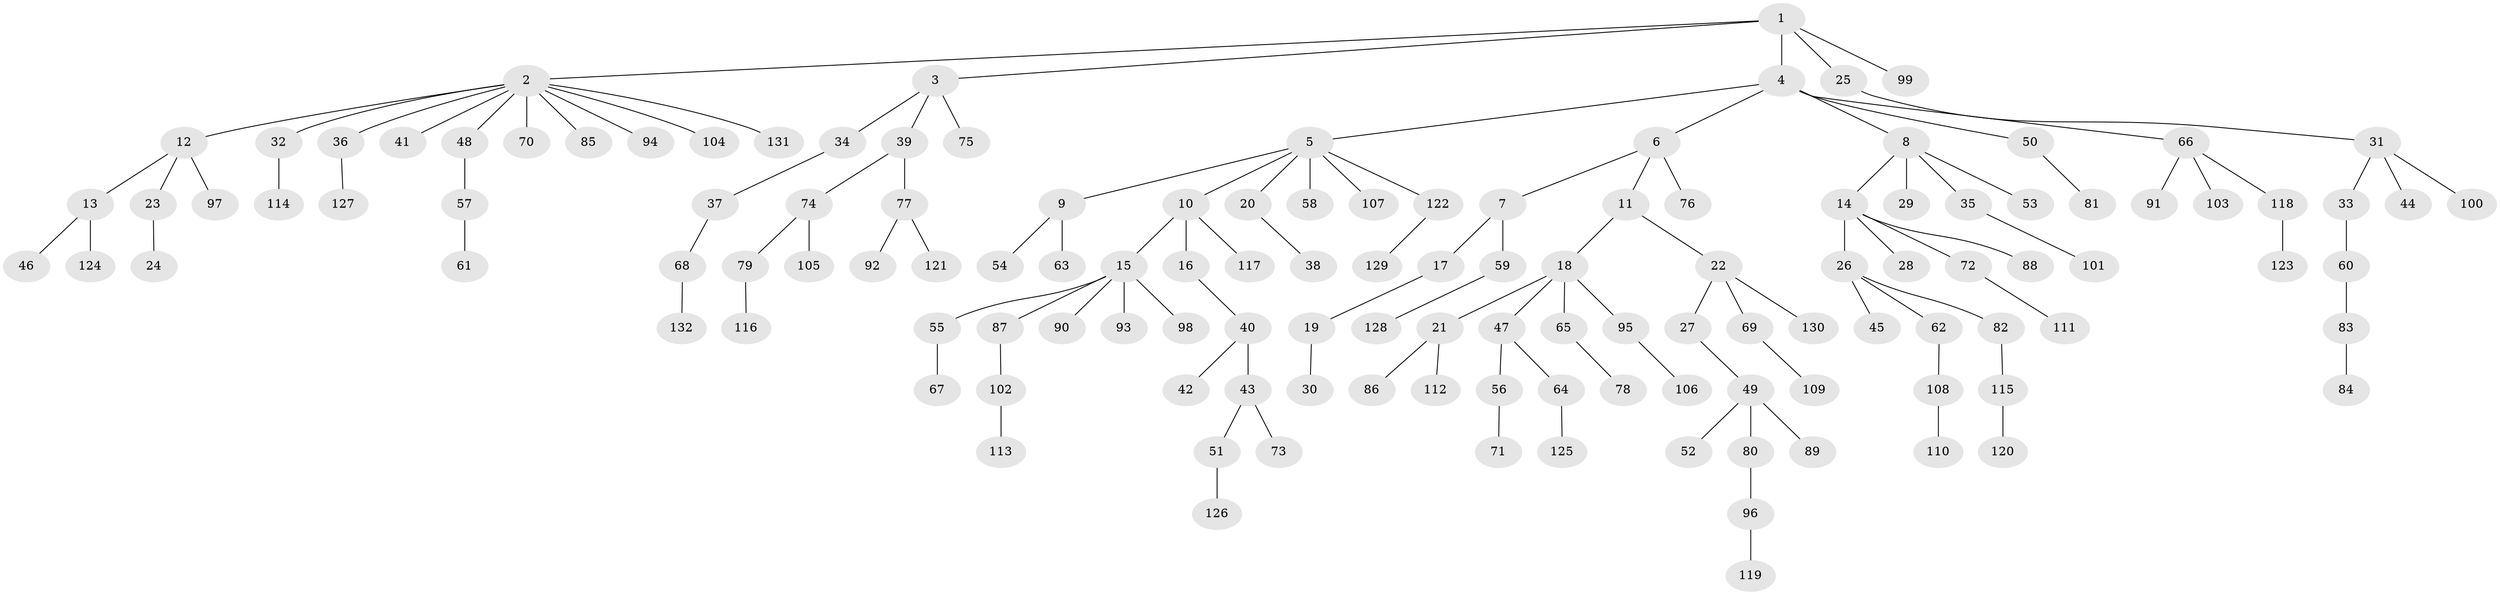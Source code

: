 // Generated by graph-tools (version 1.1) at 2025/50/03/09/25 03:50:18]
// undirected, 132 vertices, 131 edges
graph export_dot {
graph [start="1"]
  node [color=gray90,style=filled];
  1;
  2;
  3;
  4;
  5;
  6;
  7;
  8;
  9;
  10;
  11;
  12;
  13;
  14;
  15;
  16;
  17;
  18;
  19;
  20;
  21;
  22;
  23;
  24;
  25;
  26;
  27;
  28;
  29;
  30;
  31;
  32;
  33;
  34;
  35;
  36;
  37;
  38;
  39;
  40;
  41;
  42;
  43;
  44;
  45;
  46;
  47;
  48;
  49;
  50;
  51;
  52;
  53;
  54;
  55;
  56;
  57;
  58;
  59;
  60;
  61;
  62;
  63;
  64;
  65;
  66;
  67;
  68;
  69;
  70;
  71;
  72;
  73;
  74;
  75;
  76;
  77;
  78;
  79;
  80;
  81;
  82;
  83;
  84;
  85;
  86;
  87;
  88;
  89;
  90;
  91;
  92;
  93;
  94;
  95;
  96;
  97;
  98;
  99;
  100;
  101;
  102;
  103;
  104;
  105;
  106;
  107;
  108;
  109;
  110;
  111;
  112;
  113;
  114;
  115;
  116;
  117;
  118;
  119;
  120;
  121;
  122;
  123;
  124;
  125;
  126;
  127;
  128;
  129;
  130;
  131;
  132;
  1 -- 2;
  1 -- 3;
  1 -- 4;
  1 -- 25;
  1 -- 99;
  2 -- 12;
  2 -- 32;
  2 -- 36;
  2 -- 41;
  2 -- 48;
  2 -- 70;
  2 -- 85;
  2 -- 94;
  2 -- 104;
  2 -- 131;
  3 -- 34;
  3 -- 39;
  3 -- 75;
  4 -- 5;
  4 -- 6;
  4 -- 8;
  4 -- 50;
  4 -- 66;
  5 -- 9;
  5 -- 10;
  5 -- 20;
  5 -- 58;
  5 -- 107;
  5 -- 122;
  6 -- 7;
  6 -- 11;
  6 -- 76;
  7 -- 17;
  7 -- 59;
  8 -- 14;
  8 -- 29;
  8 -- 35;
  8 -- 53;
  9 -- 54;
  9 -- 63;
  10 -- 15;
  10 -- 16;
  10 -- 117;
  11 -- 18;
  11 -- 22;
  12 -- 13;
  12 -- 23;
  12 -- 97;
  13 -- 46;
  13 -- 124;
  14 -- 26;
  14 -- 28;
  14 -- 72;
  14 -- 88;
  15 -- 55;
  15 -- 87;
  15 -- 90;
  15 -- 93;
  15 -- 98;
  16 -- 40;
  17 -- 19;
  18 -- 21;
  18 -- 47;
  18 -- 65;
  18 -- 95;
  19 -- 30;
  20 -- 38;
  21 -- 86;
  21 -- 112;
  22 -- 27;
  22 -- 69;
  22 -- 130;
  23 -- 24;
  25 -- 31;
  26 -- 45;
  26 -- 62;
  26 -- 82;
  27 -- 49;
  31 -- 33;
  31 -- 44;
  31 -- 100;
  32 -- 114;
  33 -- 60;
  34 -- 37;
  35 -- 101;
  36 -- 127;
  37 -- 68;
  39 -- 74;
  39 -- 77;
  40 -- 42;
  40 -- 43;
  43 -- 51;
  43 -- 73;
  47 -- 56;
  47 -- 64;
  48 -- 57;
  49 -- 52;
  49 -- 80;
  49 -- 89;
  50 -- 81;
  51 -- 126;
  55 -- 67;
  56 -- 71;
  57 -- 61;
  59 -- 128;
  60 -- 83;
  62 -- 108;
  64 -- 125;
  65 -- 78;
  66 -- 91;
  66 -- 103;
  66 -- 118;
  68 -- 132;
  69 -- 109;
  72 -- 111;
  74 -- 79;
  74 -- 105;
  77 -- 92;
  77 -- 121;
  79 -- 116;
  80 -- 96;
  82 -- 115;
  83 -- 84;
  87 -- 102;
  95 -- 106;
  96 -- 119;
  102 -- 113;
  108 -- 110;
  115 -- 120;
  118 -- 123;
  122 -- 129;
}
